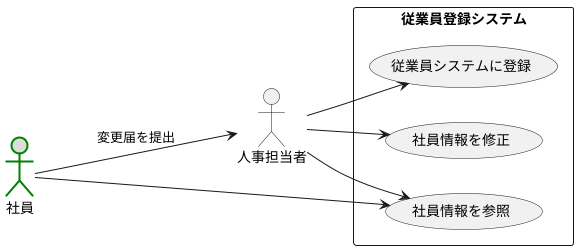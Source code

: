 @startuml 例題1
left to right direction
actor 社員 #DDD;line:Green;line.bold;
actor 人事担当者
rectangle 従業員登録システム {
usecase 従業員システムに登録
usecase 社員情報を修正
usecase 社員情報を参照
}
人事担当者 --> 従業員システムに登録
人事担当者 --> 社員情報を修正
社員 --> 社員情報を参照
人事担当者 --> 社員情報を参照
社員 ---> 人事担当者 : 変更届を提出
@enduml
